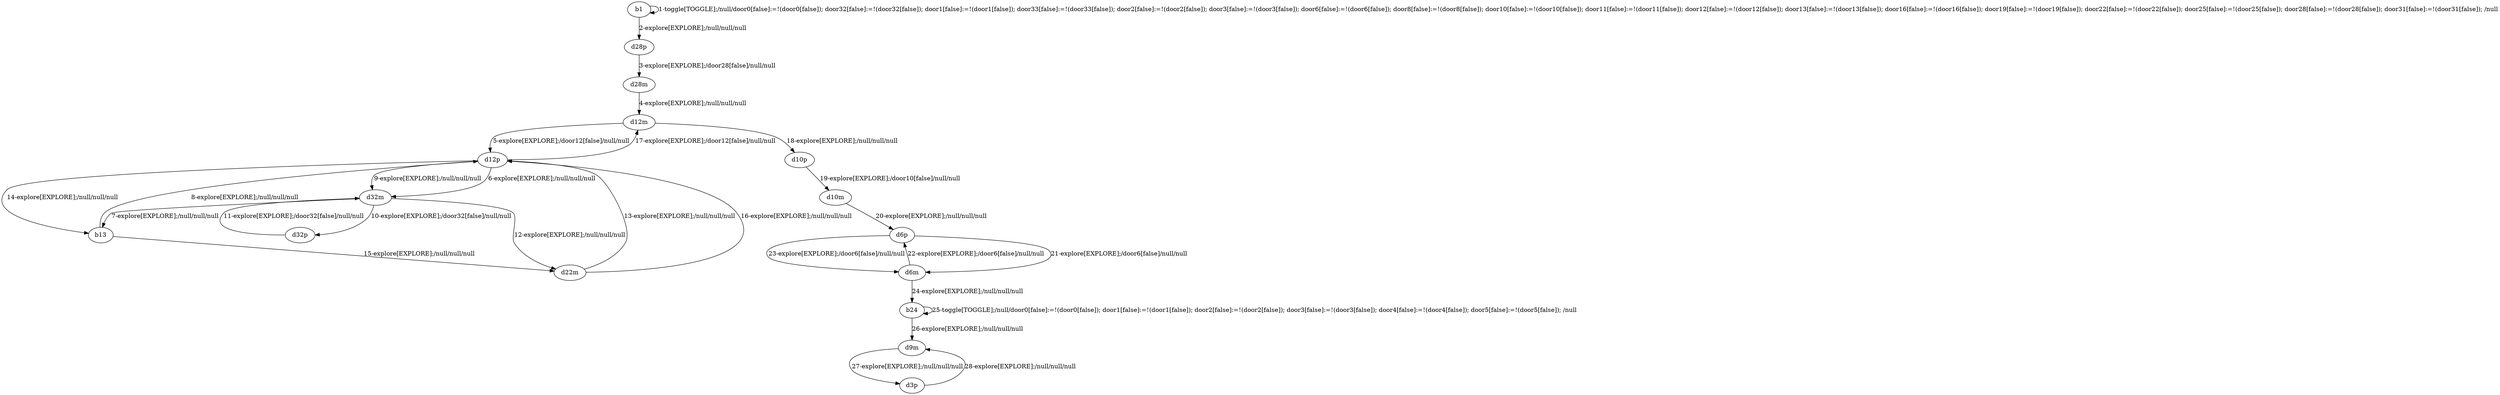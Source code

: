 # Total number of goals covered by this test: 1
# d22m --> d12p

digraph g {
"b1" -> "b1" [label = "1-toggle[TOGGLE];/null/door0[false]:=!(door0[false]); door32[false]:=!(door32[false]); door1[false]:=!(door1[false]); door33[false]:=!(door33[false]); door2[false]:=!(door2[false]); door3[false]:=!(door3[false]); door6[false]:=!(door6[false]); door8[false]:=!(door8[false]); door10[false]:=!(door10[false]); door11[false]:=!(door11[false]); door12[false]:=!(door12[false]); door13[false]:=!(door13[false]); door16[false]:=!(door16[false]); door19[false]:=!(door19[false]); door22[false]:=!(door22[false]); door25[false]:=!(door25[false]); door28[false]:=!(door28[false]); door31[false]:=!(door31[false]); /null"];
"b1" -> "d28p" [label = "2-explore[EXPLORE];/null/null/null"];
"d28p" -> "d28m" [label = "3-explore[EXPLORE];/door28[false]/null/null"];
"d28m" -> "d12m" [label = "4-explore[EXPLORE];/null/null/null"];
"d12m" -> "d12p" [label = "5-explore[EXPLORE];/door12[false]/null/null"];
"d12p" -> "d32m" [label = "6-explore[EXPLORE];/null/null/null"];
"d32m" -> "b13" [label = "7-explore[EXPLORE];/null/null/null"];
"b13" -> "d12p" [label = "8-explore[EXPLORE];/null/null/null"];
"d12p" -> "d32m" [label = "9-explore[EXPLORE];/null/null/null"];
"d32m" -> "d32p" [label = "10-explore[EXPLORE];/door32[false]/null/null"];
"d32p" -> "d32m" [label = "11-explore[EXPLORE];/door32[false]/null/null"];
"d32m" -> "d22m" [label = "12-explore[EXPLORE];/null/null/null"];
"d22m" -> "d12p" [label = "13-explore[EXPLORE];/null/null/null"];
"d12p" -> "b13" [label = "14-explore[EXPLORE];/null/null/null"];
"b13" -> "d22m" [label = "15-explore[EXPLORE];/null/null/null"];
"d22m" -> "d12p" [label = "16-explore[EXPLORE];/null/null/null"];
"d12p" -> "d12m" [label = "17-explore[EXPLORE];/door12[false]/null/null"];
"d12m" -> "d10p" [label = "18-explore[EXPLORE];/null/null/null"];
"d10p" -> "d10m" [label = "19-explore[EXPLORE];/door10[false]/null/null"];
"d10m" -> "d6p" [label = "20-explore[EXPLORE];/null/null/null"];
"d6p" -> "d6m" [label = "21-explore[EXPLORE];/door6[false]/null/null"];
"d6m" -> "d6p" [label = "22-explore[EXPLORE];/door6[false]/null/null"];
"d6p" -> "d6m" [label = "23-explore[EXPLORE];/door6[false]/null/null"];
"d6m" -> "b24" [label = "24-explore[EXPLORE];/null/null/null"];
"b24" -> "b24" [label = "25-toggle[TOGGLE];/null/door0[false]:=!(door0[false]); door1[false]:=!(door1[false]); door2[false]:=!(door2[false]); door3[false]:=!(door3[false]); door4[false]:=!(door4[false]); door5[false]:=!(door5[false]); /null"];
"b24" -> "d9m" [label = "26-explore[EXPLORE];/null/null/null"];
"d9m" -> "d3p" [label = "27-explore[EXPLORE];/null/null/null"];
"d3p" -> "d9m" [label = "28-explore[EXPLORE];/null/null/null"];
}